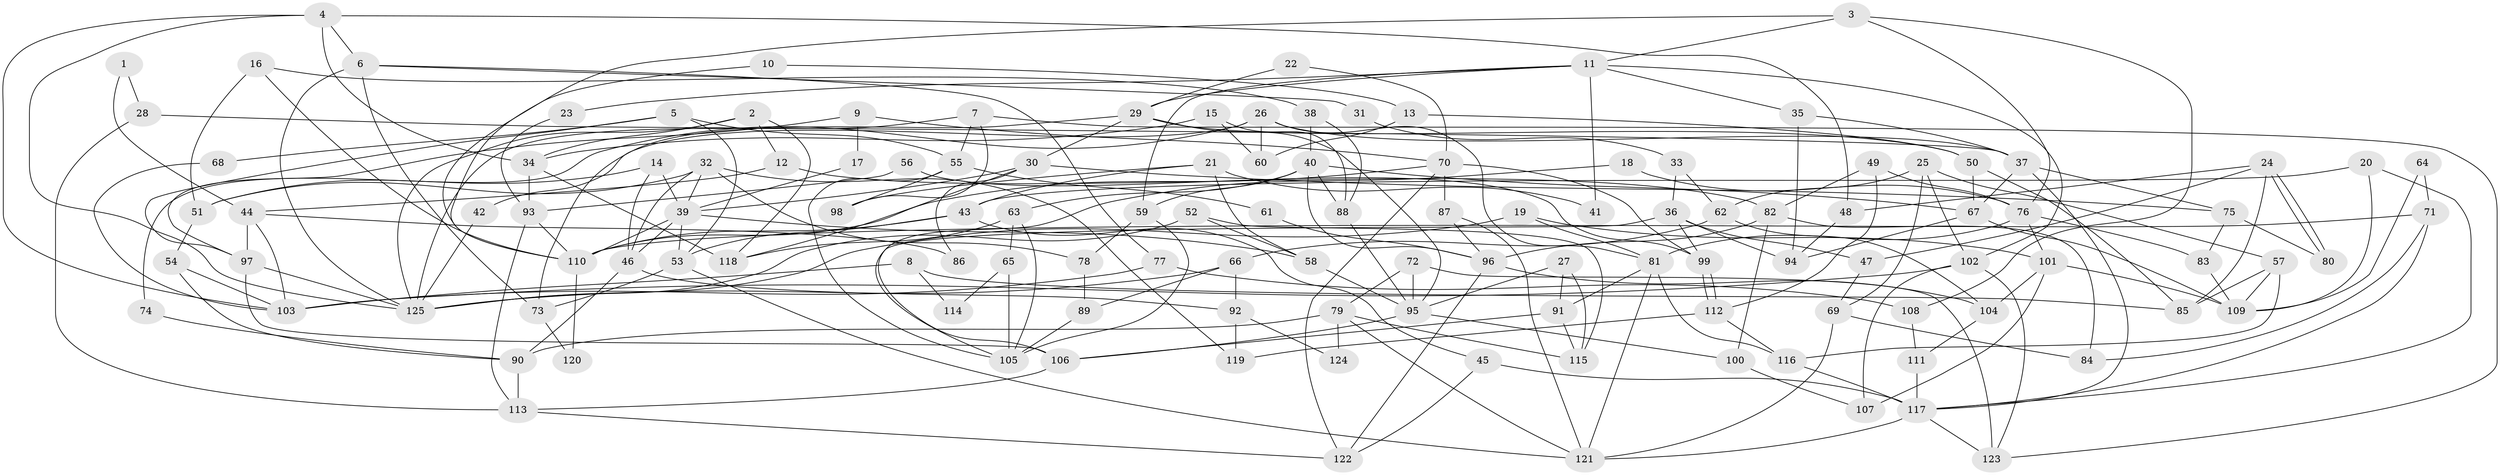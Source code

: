 // Generated by graph-tools (version 1.1) at 2025/14/03/09/25 04:14:49]
// undirected, 125 vertices, 250 edges
graph export_dot {
graph [start="1"]
  node [color=gray90,style=filled];
  1;
  2;
  3;
  4;
  5;
  6;
  7;
  8;
  9;
  10;
  11;
  12;
  13;
  14;
  15;
  16;
  17;
  18;
  19;
  20;
  21;
  22;
  23;
  24;
  25;
  26;
  27;
  28;
  29;
  30;
  31;
  32;
  33;
  34;
  35;
  36;
  37;
  38;
  39;
  40;
  41;
  42;
  43;
  44;
  45;
  46;
  47;
  48;
  49;
  50;
  51;
  52;
  53;
  54;
  55;
  56;
  57;
  58;
  59;
  60;
  61;
  62;
  63;
  64;
  65;
  66;
  67;
  68;
  69;
  70;
  71;
  72;
  73;
  74;
  75;
  76;
  77;
  78;
  79;
  80;
  81;
  82;
  83;
  84;
  85;
  86;
  87;
  88;
  89;
  90;
  91;
  92;
  93;
  94;
  95;
  96;
  97;
  98;
  99;
  100;
  101;
  102;
  103;
  104;
  105;
  106;
  107;
  108;
  109;
  110;
  111;
  112;
  113;
  114;
  115;
  116;
  117;
  118;
  119;
  120;
  121;
  122;
  123;
  124;
  125;
  1 -- 28;
  1 -- 44;
  2 -- 12;
  2 -- 118;
  2 -- 34;
  2 -- 125;
  3 -- 108;
  3 -- 76;
  3 -- 11;
  3 -- 110;
  4 -- 6;
  4 -- 103;
  4 -- 34;
  4 -- 48;
  4 -- 125;
  5 -- 97;
  5 -- 55;
  5 -- 53;
  5 -- 68;
  6 -- 125;
  6 -- 73;
  6 -- 31;
  6 -- 77;
  7 -- 125;
  7 -- 55;
  7 -- 98;
  7 -- 123;
  8 -- 85;
  8 -- 103;
  8 -- 114;
  9 -- 70;
  9 -- 97;
  9 -- 17;
  10 -- 13;
  10 -- 110;
  11 -- 29;
  11 -- 23;
  11 -- 35;
  11 -- 41;
  11 -- 59;
  11 -- 102;
  12 -- 44;
  12 -- 82;
  13 -- 60;
  13 -- 50;
  14 -- 39;
  14 -- 51;
  14 -- 46;
  15 -- 88;
  15 -- 34;
  15 -- 60;
  16 -- 38;
  16 -- 110;
  16 -- 51;
  17 -- 39;
  18 -- 76;
  18 -- 106;
  19 -- 125;
  19 -- 81;
  19 -- 101;
  20 -- 117;
  20 -- 109;
  20 -- 43;
  21 -- 58;
  21 -- 43;
  21 -- 41;
  21 -- 98;
  22 -- 70;
  22 -- 29;
  23 -- 93;
  24 -- 80;
  24 -- 80;
  24 -- 48;
  24 -- 47;
  24 -- 85;
  25 -- 102;
  25 -- 62;
  25 -- 57;
  25 -- 69;
  26 -- 81;
  26 -- 37;
  26 -- 42;
  26 -- 60;
  26 -- 74;
  27 -- 91;
  27 -- 115;
  27 -- 95;
  28 -- 113;
  28 -- 37;
  29 -- 95;
  29 -- 50;
  29 -- 30;
  29 -- 73;
  30 -- 75;
  30 -- 39;
  30 -- 86;
  30 -- 118;
  31 -- 33;
  32 -- 39;
  32 -- 46;
  32 -- 51;
  32 -- 78;
  32 -- 119;
  33 -- 36;
  33 -- 62;
  34 -- 93;
  34 -- 118;
  35 -- 94;
  35 -- 37;
  36 -- 99;
  36 -- 105;
  36 -- 47;
  36 -- 94;
  37 -- 117;
  37 -- 67;
  37 -- 75;
  38 -- 40;
  38 -- 88;
  39 -- 53;
  39 -- 46;
  39 -- 58;
  39 -- 110;
  40 -- 63;
  40 -- 96;
  40 -- 59;
  40 -- 67;
  40 -- 88;
  42 -- 125;
  43 -- 110;
  43 -- 45;
  43 -- 53;
  44 -- 103;
  44 -- 97;
  44 -- 86;
  45 -- 117;
  45 -- 122;
  46 -- 90;
  46 -- 92;
  47 -- 69;
  48 -- 94;
  49 -- 76;
  49 -- 82;
  49 -- 112;
  50 -- 85;
  50 -- 67;
  51 -- 54;
  52 -- 58;
  52 -- 125;
  52 -- 115;
  53 -- 73;
  53 -- 121;
  54 -- 90;
  54 -- 103;
  55 -- 105;
  55 -- 98;
  55 -- 61;
  56 -- 99;
  56 -- 93;
  57 -- 116;
  57 -- 85;
  57 -- 109;
  58 -- 95;
  59 -- 78;
  59 -- 105;
  61 -- 96;
  62 -- 104;
  62 -- 66;
  63 -- 118;
  63 -- 105;
  63 -- 65;
  64 -- 109;
  64 -- 71;
  65 -- 105;
  65 -- 114;
  66 -- 92;
  66 -- 125;
  66 -- 89;
  67 -- 94;
  67 -- 109;
  68 -- 103;
  69 -- 84;
  69 -- 121;
  70 -- 110;
  70 -- 122;
  70 -- 87;
  70 -- 99;
  71 -- 117;
  71 -- 110;
  71 -- 84;
  72 -- 79;
  72 -- 123;
  72 -- 95;
  73 -- 120;
  74 -- 90;
  75 -- 83;
  75 -- 80;
  76 -- 101;
  76 -- 81;
  76 -- 83;
  77 -- 103;
  77 -- 108;
  78 -- 89;
  79 -- 121;
  79 -- 90;
  79 -- 115;
  79 -- 124;
  81 -- 121;
  81 -- 91;
  81 -- 116;
  82 -- 84;
  82 -- 100;
  82 -- 96;
  83 -- 109;
  87 -- 121;
  87 -- 96;
  88 -- 95;
  89 -- 105;
  90 -- 113;
  91 -- 115;
  91 -- 106;
  92 -- 119;
  92 -- 124;
  93 -- 110;
  93 -- 113;
  95 -- 100;
  95 -- 106;
  96 -- 104;
  96 -- 122;
  97 -- 106;
  97 -- 125;
  99 -- 112;
  99 -- 112;
  100 -- 107;
  101 -- 109;
  101 -- 104;
  101 -- 107;
  102 -- 123;
  102 -- 103;
  102 -- 107;
  104 -- 111;
  106 -- 113;
  108 -- 111;
  110 -- 120;
  111 -- 117;
  112 -- 116;
  112 -- 119;
  113 -- 122;
  116 -- 117;
  117 -- 121;
  117 -- 123;
}
